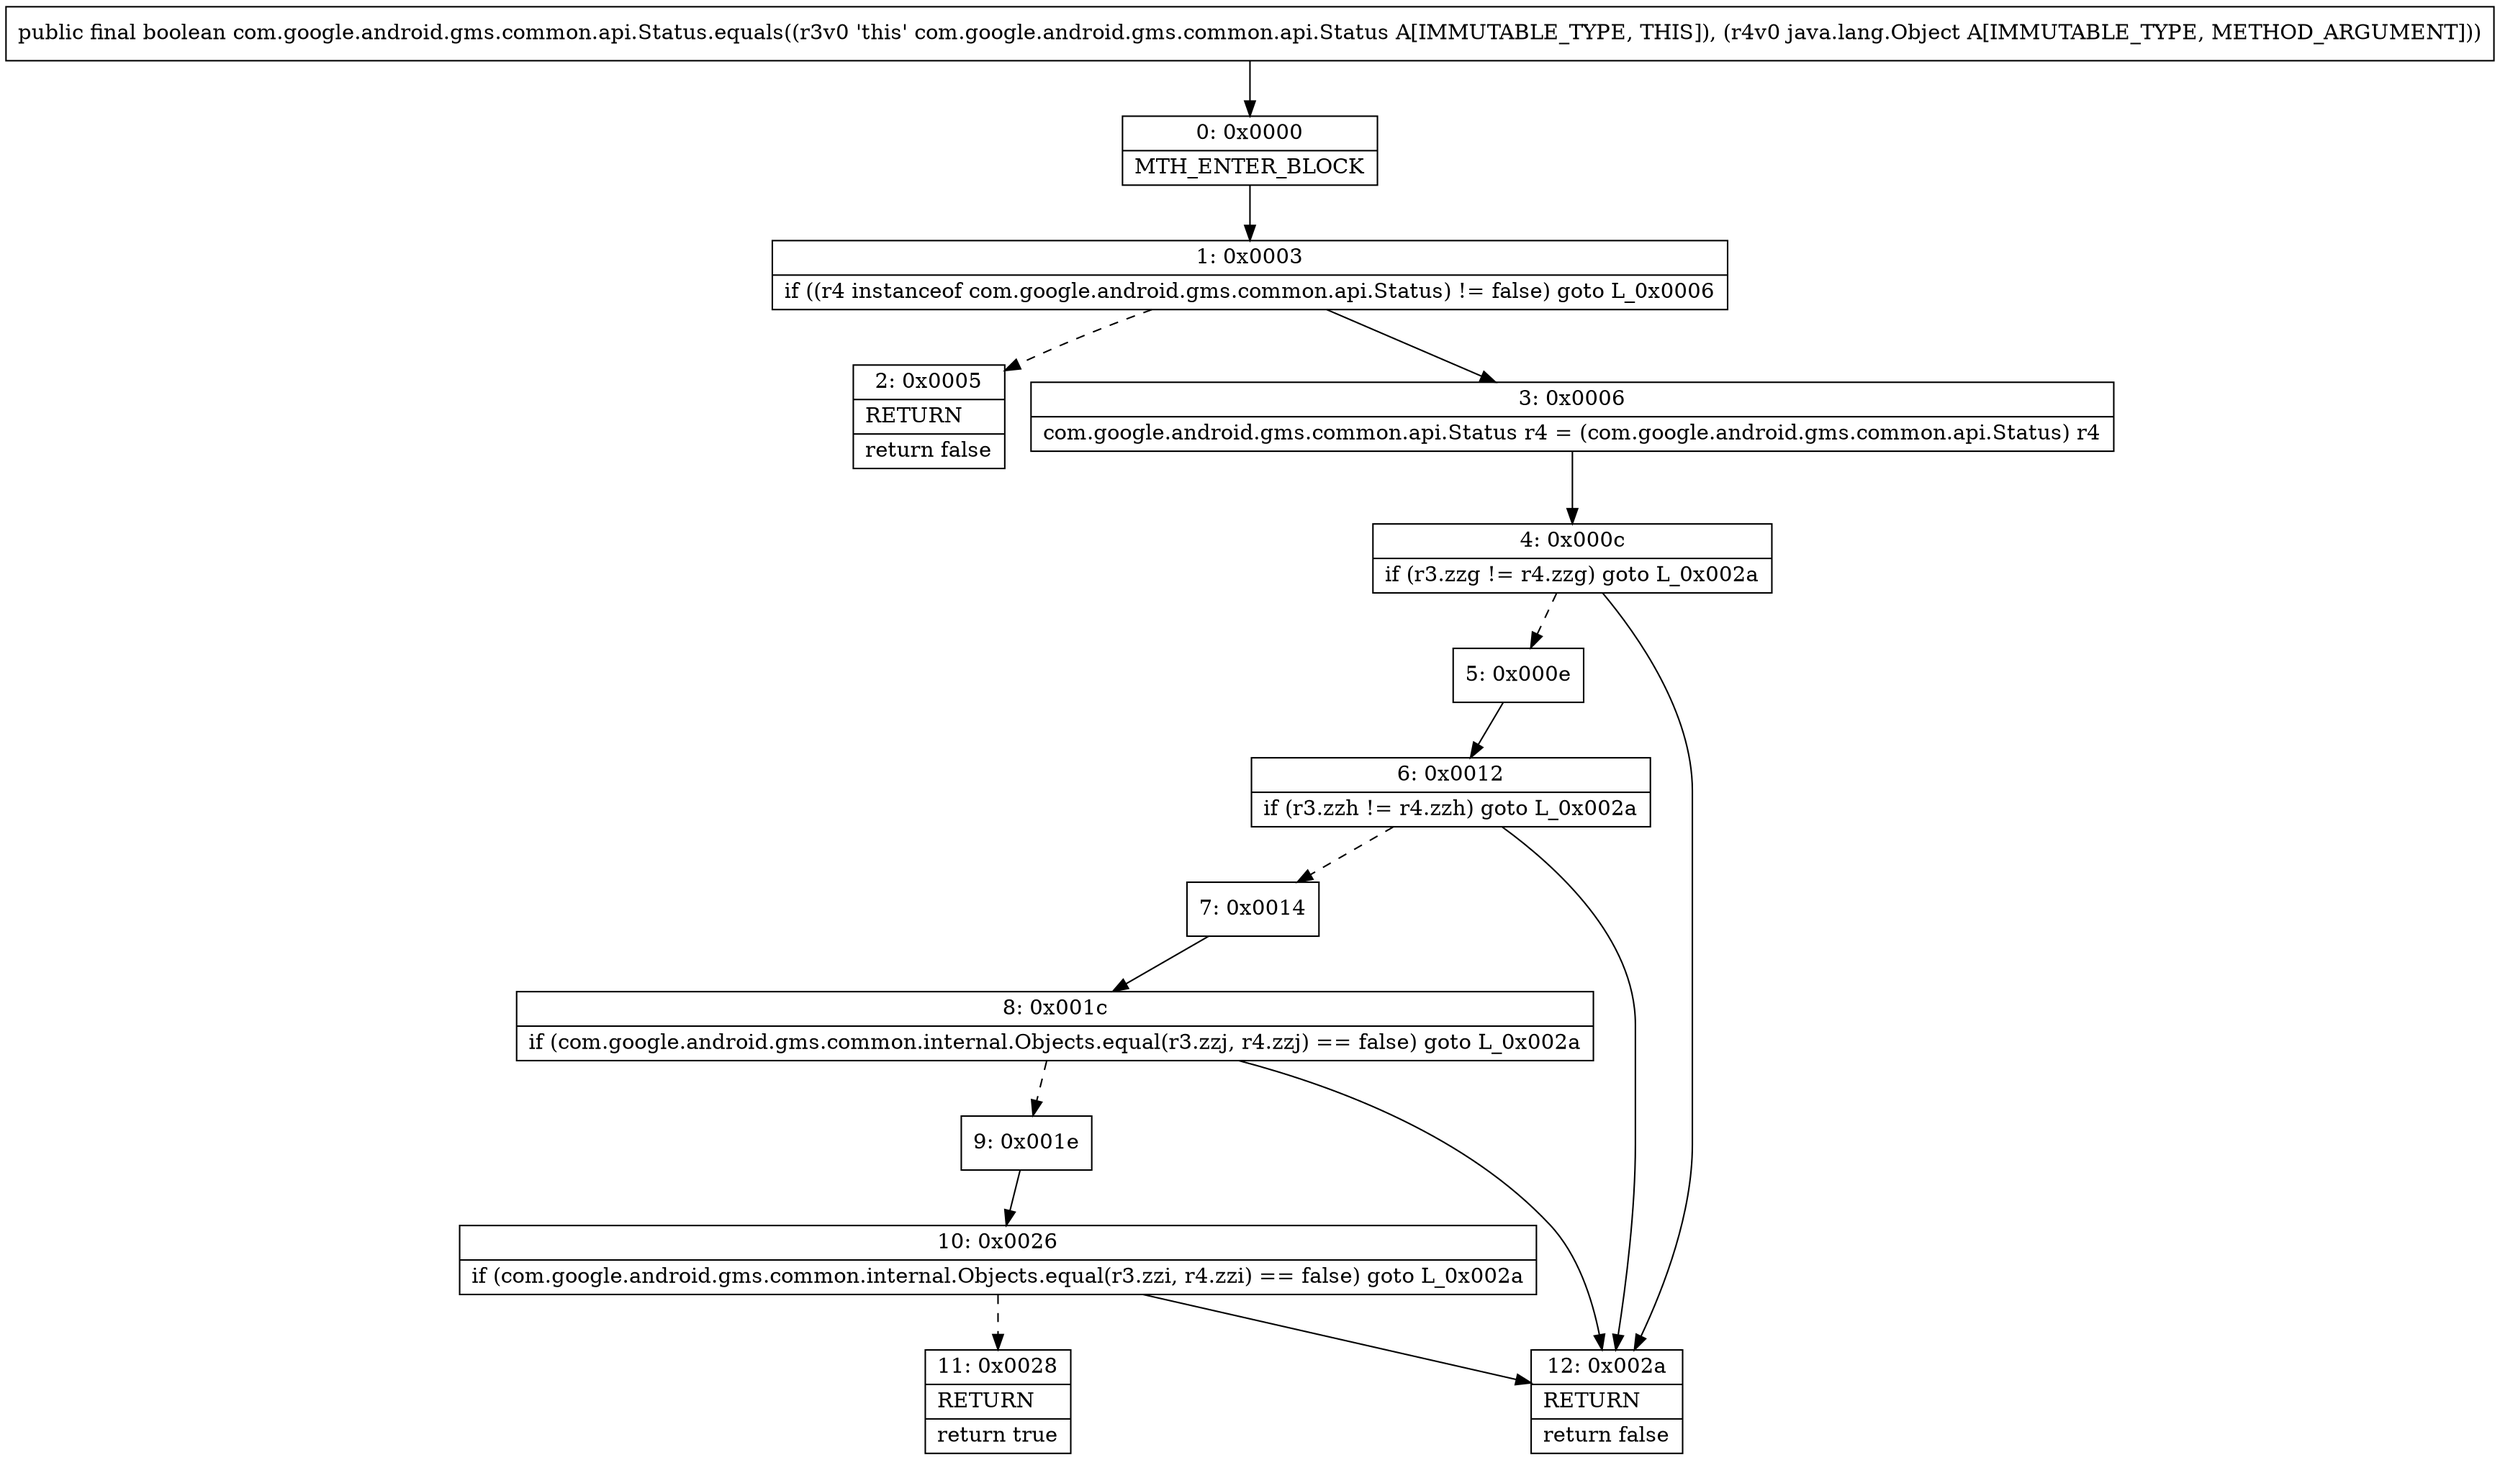 digraph "CFG forcom.google.android.gms.common.api.Status.equals(Ljava\/lang\/Object;)Z" {
Node_0 [shape=record,label="{0\:\ 0x0000|MTH_ENTER_BLOCK\l}"];
Node_1 [shape=record,label="{1\:\ 0x0003|if ((r4 instanceof com.google.android.gms.common.api.Status) != false) goto L_0x0006\l}"];
Node_2 [shape=record,label="{2\:\ 0x0005|RETURN\l|return false\l}"];
Node_3 [shape=record,label="{3\:\ 0x0006|com.google.android.gms.common.api.Status r4 = (com.google.android.gms.common.api.Status) r4\l}"];
Node_4 [shape=record,label="{4\:\ 0x000c|if (r3.zzg != r4.zzg) goto L_0x002a\l}"];
Node_5 [shape=record,label="{5\:\ 0x000e}"];
Node_6 [shape=record,label="{6\:\ 0x0012|if (r3.zzh != r4.zzh) goto L_0x002a\l}"];
Node_7 [shape=record,label="{7\:\ 0x0014}"];
Node_8 [shape=record,label="{8\:\ 0x001c|if (com.google.android.gms.common.internal.Objects.equal(r3.zzj, r4.zzj) == false) goto L_0x002a\l}"];
Node_9 [shape=record,label="{9\:\ 0x001e}"];
Node_10 [shape=record,label="{10\:\ 0x0026|if (com.google.android.gms.common.internal.Objects.equal(r3.zzi, r4.zzi) == false) goto L_0x002a\l}"];
Node_11 [shape=record,label="{11\:\ 0x0028|RETURN\l|return true\l}"];
Node_12 [shape=record,label="{12\:\ 0x002a|RETURN\l|return false\l}"];
MethodNode[shape=record,label="{public final boolean com.google.android.gms.common.api.Status.equals((r3v0 'this' com.google.android.gms.common.api.Status A[IMMUTABLE_TYPE, THIS]), (r4v0 java.lang.Object A[IMMUTABLE_TYPE, METHOD_ARGUMENT])) }"];
MethodNode -> Node_0;
Node_0 -> Node_1;
Node_1 -> Node_2[style=dashed];
Node_1 -> Node_3;
Node_3 -> Node_4;
Node_4 -> Node_5[style=dashed];
Node_4 -> Node_12;
Node_5 -> Node_6;
Node_6 -> Node_7[style=dashed];
Node_6 -> Node_12;
Node_7 -> Node_8;
Node_8 -> Node_9[style=dashed];
Node_8 -> Node_12;
Node_9 -> Node_10;
Node_10 -> Node_11[style=dashed];
Node_10 -> Node_12;
}

